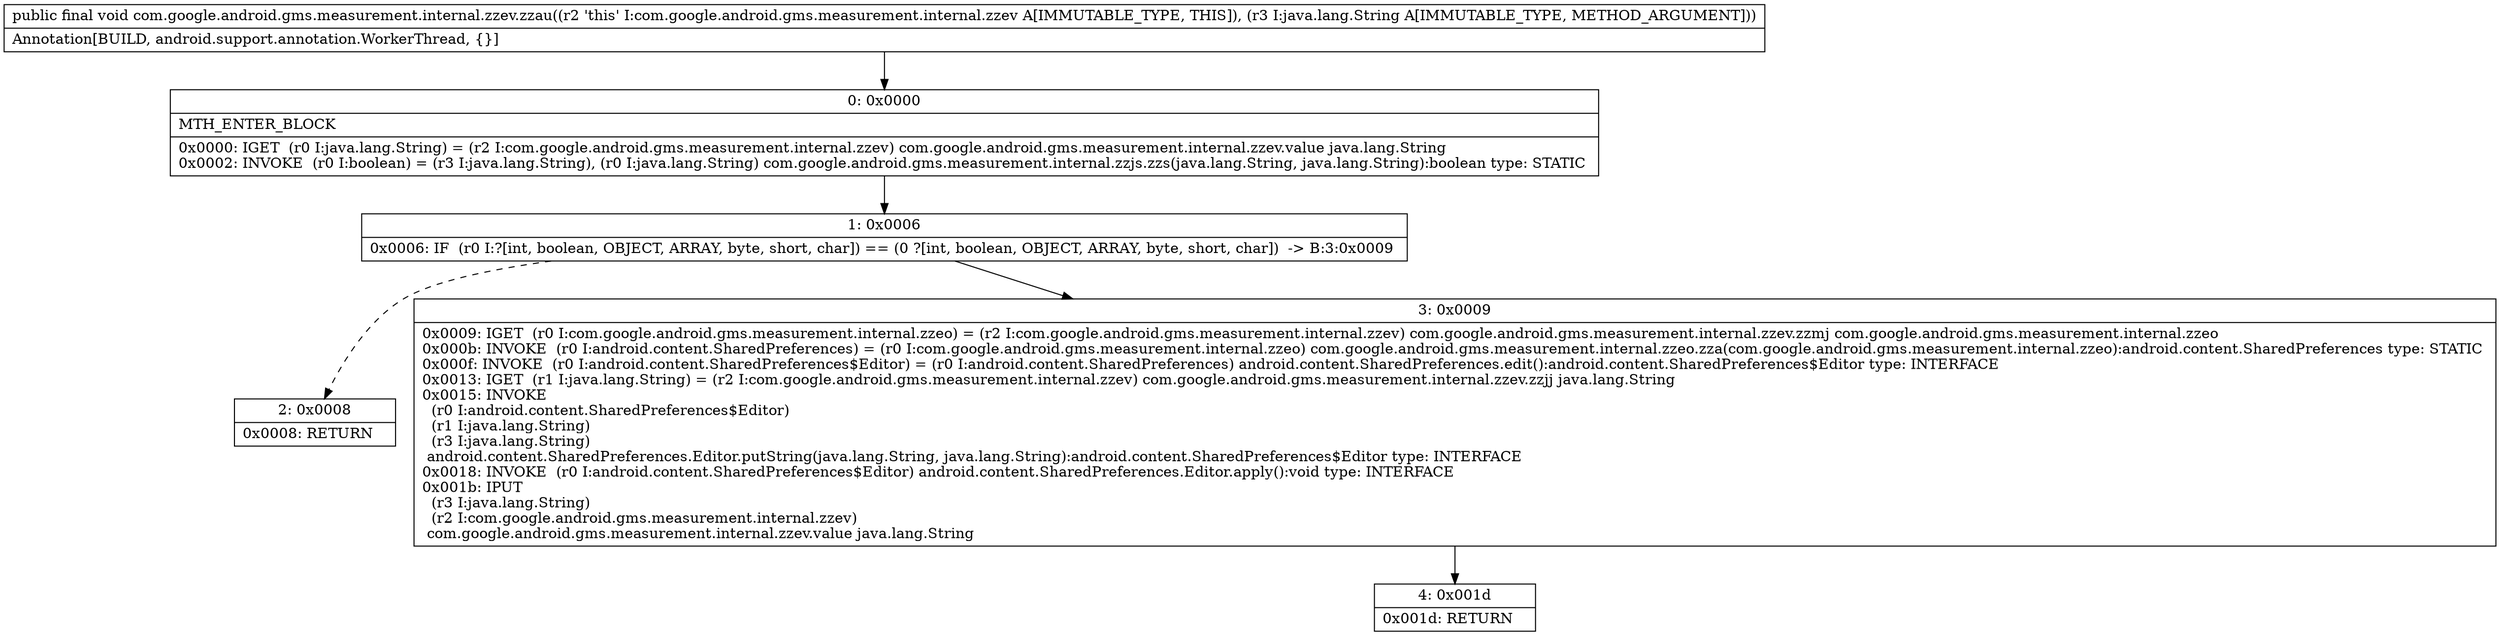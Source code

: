 digraph "CFG forcom.google.android.gms.measurement.internal.zzev.zzau(Ljava\/lang\/String;)V" {
Node_0 [shape=record,label="{0\:\ 0x0000|MTH_ENTER_BLOCK\l|0x0000: IGET  (r0 I:java.lang.String) = (r2 I:com.google.android.gms.measurement.internal.zzev) com.google.android.gms.measurement.internal.zzev.value java.lang.String \l0x0002: INVOKE  (r0 I:boolean) = (r3 I:java.lang.String), (r0 I:java.lang.String) com.google.android.gms.measurement.internal.zzjs.zzs(java.lang.String, java.lang.String):boolean type: STATIC \l}"];
Node_1 [shape=record,label="{1\:\ 0x0006|0x0006: IF  (r0 I:?[int, boolean, OBJECT, ARRAY, byte, short, char]) == (0 ?[int, boolean, OBJECT, ARRAY, byte, short, char])  \-\> B:3:0x0009 \l}"];
Node_2 [shape=record,label="{2\:\ 0x0008|0x0008: RETURN   \l}"];
Node_3 [shape=record,label="{3\:\ 0x0009|0x0009: IGET  (r0 I:com.google.android.gms.measurement.internal.zzeo) = (r2 I:com.google.android.gms.measurement.internal.zzev) com.google.android.gms.measurement.internal.zzev.zzmj com.google.android.gms.measurement.internal.zzeo \l0x000b: INVOKE  (r0 I:android.content.SharedPreferences) = (r0 I:com.google.android.gms.measurement.internal.zzeo) com.google.android.gms.measurement.internal.zzeo.zza(com.google.android.gms.measurement.internal.zzeo):android.content.SharedPreferences type: STATIC \l0x000f: INVOKE  (r0 I:android.content.SharedPreferences$Editor) = (r0 I:android.content.SharedPreferences) android.content.SharedPreferences.edit():android.content.SharedPreferences$Editor type: INTERFACE \l0x0013: IGET  (r1 I:java.lang.String) = (r2 I:com.google.android.gms.measurement.internal.zzev) com.google.android.gms.measurement.internal.zzev.zzjj java.lang.String \l0x0015: INVOKE  \l  (r0 I:android.content.SharedPreferences$Editor)\l  (r1 I:java.lang.String)\l  (r3 I:java.lang.String)\l android.content.SharedPreferences.Editor.putString(java.lang.String, java.lang.String):android.content.SharedPreferences$Editor type: INTERFACE \l0x0018: INVOKE  (r0 I:android.content.SharedPreferences$Editor) android.content.SharedPreferences.Editor.apply():void type: INTERFACE \l0x001b: IPUT  \l  (r3 I:java.lang.String)\l  (r2 I:com.google.android.gms.measurement.internal.zzev)\l com.google.android.gms.measurement.internal.zzev.value java.lang.String \l}"];
Node_4 [shape=record,label="{4\:\ 0x001d|0x001d: RETURN   \l}"];
MethodNode[shape=record,label="{public final void com.google.android.gms.measurement.internal.zzev.zzau((r2 'this' I:com.google.android.gms.measurement.internal.zzev A[IMMUTABLE_TYPE, THIS]), (r3 I:java.lang.String A[IMMUTABLE_TYPE, METHOD_ARGUMENT]))  | Annotation[BUILD, android.support.annotation.WorkerThread, \{\}]\l}"];
MethodNode -> Node_0;
Node_0 -> Node_1;
Node_1 -> Node_2[style=dashed];
Node_1 -> Node_3;
Node_3 -> Node_4;
}


